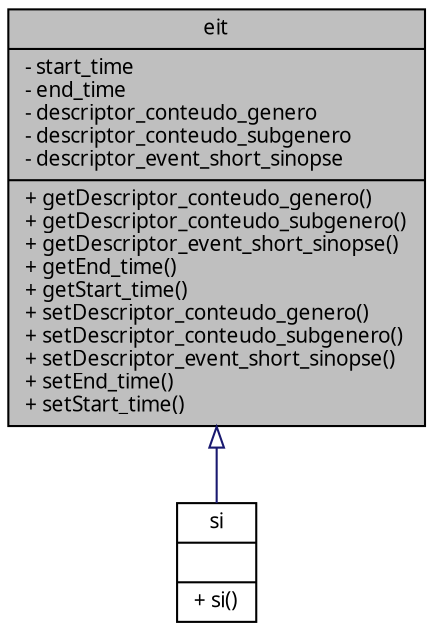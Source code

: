 digraph G
{
  edge [fontname="FreeSans.ttf",fontsize=10,labelfontname="FreeSans.ttf",labelfontsize=10];
  node [fontname="FreeSans.ttf",fontsize=10,shape=record];
  Node1 [label="{eit\n|- start_time\l- end_time\l- descriptor_conteudo_genero\l- descriptor_conteudo_subgenero\l- descriptor_event_short_sinopse\l|+ getDescriptor_conteudo_genero()\l+ getDescriptor_conteudo_subgenero()\l+ getDescriptor_event_short_sinopse()\l+ getEnd_time()\l+ getStart_time()\l+ setDescriptor_conteudo_genero()\l+ setDescriptor_conteudo_subgenero()\l+ setDescriptor_event_short_sinopse()\l+ setEnd_time()\l+ setStart_time()\l}",height=0.2,width=0.4,color="black", fillcolor="grey75", style="filled" fontcolor="black"];
  Node1 -> Node2 [dir=back,color="midnightblue",fontsize=10,style="solid",arrowtail="empty",fontname="FreeSans.ttf"];
  Node2 [label="{si\n||+ si()\l}",height=0.2,width=0.4,color="black", fillcolor="white", style="filled",URL="$classbr_1_1ufscar_1_1lince_1_1ginga_1_1recommender_1_1si.html"];
}
